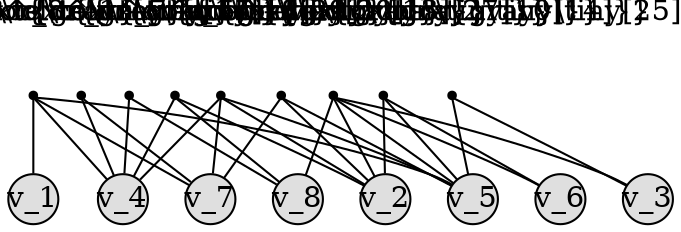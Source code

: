 graph G {

graph [splines=true,overlap=false]

node [shape=circle,style=filled,fillcolor="#dfdfdf",fixedsize=true,width=.34]
v1 [label="v_1"]
v2 [label="v_2"]
v3 [label="v_3"]
v4 [label="v_4"]
v5 [label="v_5"]
v6 [label="v_6"]
v7 [label="v_7"]
v8 [label="v_8"]

node [shape=point,fillcolor="#000000",width=.05,height=.05]
n1 -- v8 [weight=0.34]
n1 -- v6 [weight=0.34]
n1 -- v3 [weight=0.34]
n1 -- v5 [weight=0.34]
n1 -- v2 [weight=0.34]
n2 -- v4 [weight=0.52]
n2 -- v5 [weight=0.52]
n2 -- v1 [weight=0.52]
n2 -- v7 [weight=0.52]
n3 -- v4 [weight=0.45]
n3 -- v2 [weight=0.45]
n3 -- v5 [weight=0.45]
n3 -- v7 [weight=0.45]
n4 -- v4 [weight=0.62]
n4 -- v7 [weight=0.62]
n5 -- v3 [weight=0.86]
n5 -- v5 [weight=0.86]
n6 -- v8 [weight=0.69]
n6 -- v2 [weight=0.69]
n6 -- v4 [weight=0.69]
n7 -- v6 [weight=0.48]
n7 -- v5 [weight=0.48]
n7 -- v2 [weight=0.48]
n8 -- v5 [weight=0.93]
n8 -- v7 [weight=0.93]
n8 -- v2 [weight=0.93]
n9 -- v8 [weight=1.00]
n9 -- v4 [weight=1.00]

node [style=none,shape=none,width=.05,height=.05]
edge [style=invis,len=.2]
n1_label [label="n_1^{\\text{\\color{gray}\\tiny[10]}}"]; n1_label -- n1
n2_label [label="n_2^{\\text{\\color{gray}\\tiny[15]}}"]; n2_label -- n2
n3_label [label="n_3^{\\text{\\color{gray}\\tiny[13]}}"]; n3_label -- n3
n4_label [label="n_4^{\\text{\\color{gray}\\tiny[18]}}"]; n4_label -- n4
n5_label [label="n_5^{\\text{\\color{gray}\\tiny[25]}}"]; n5_label -- n5
n6_label [label="n_6^{\\text{\\color{gray}\\tiny[20]}}"]; n6_label -- n6
n7_label [label="n_7^{\\text{\\color{gray}\\tiny[14]}}"]; n7_label -- n7
n8_label [label="n_8^{\\text{\\color{gray}\\tiny[27]}}"]; n8_label -- n8
n9_label [label="n_9^{\\text{\\color{gray}\\tiny[29]}}"]; n9_label -- n9

}
